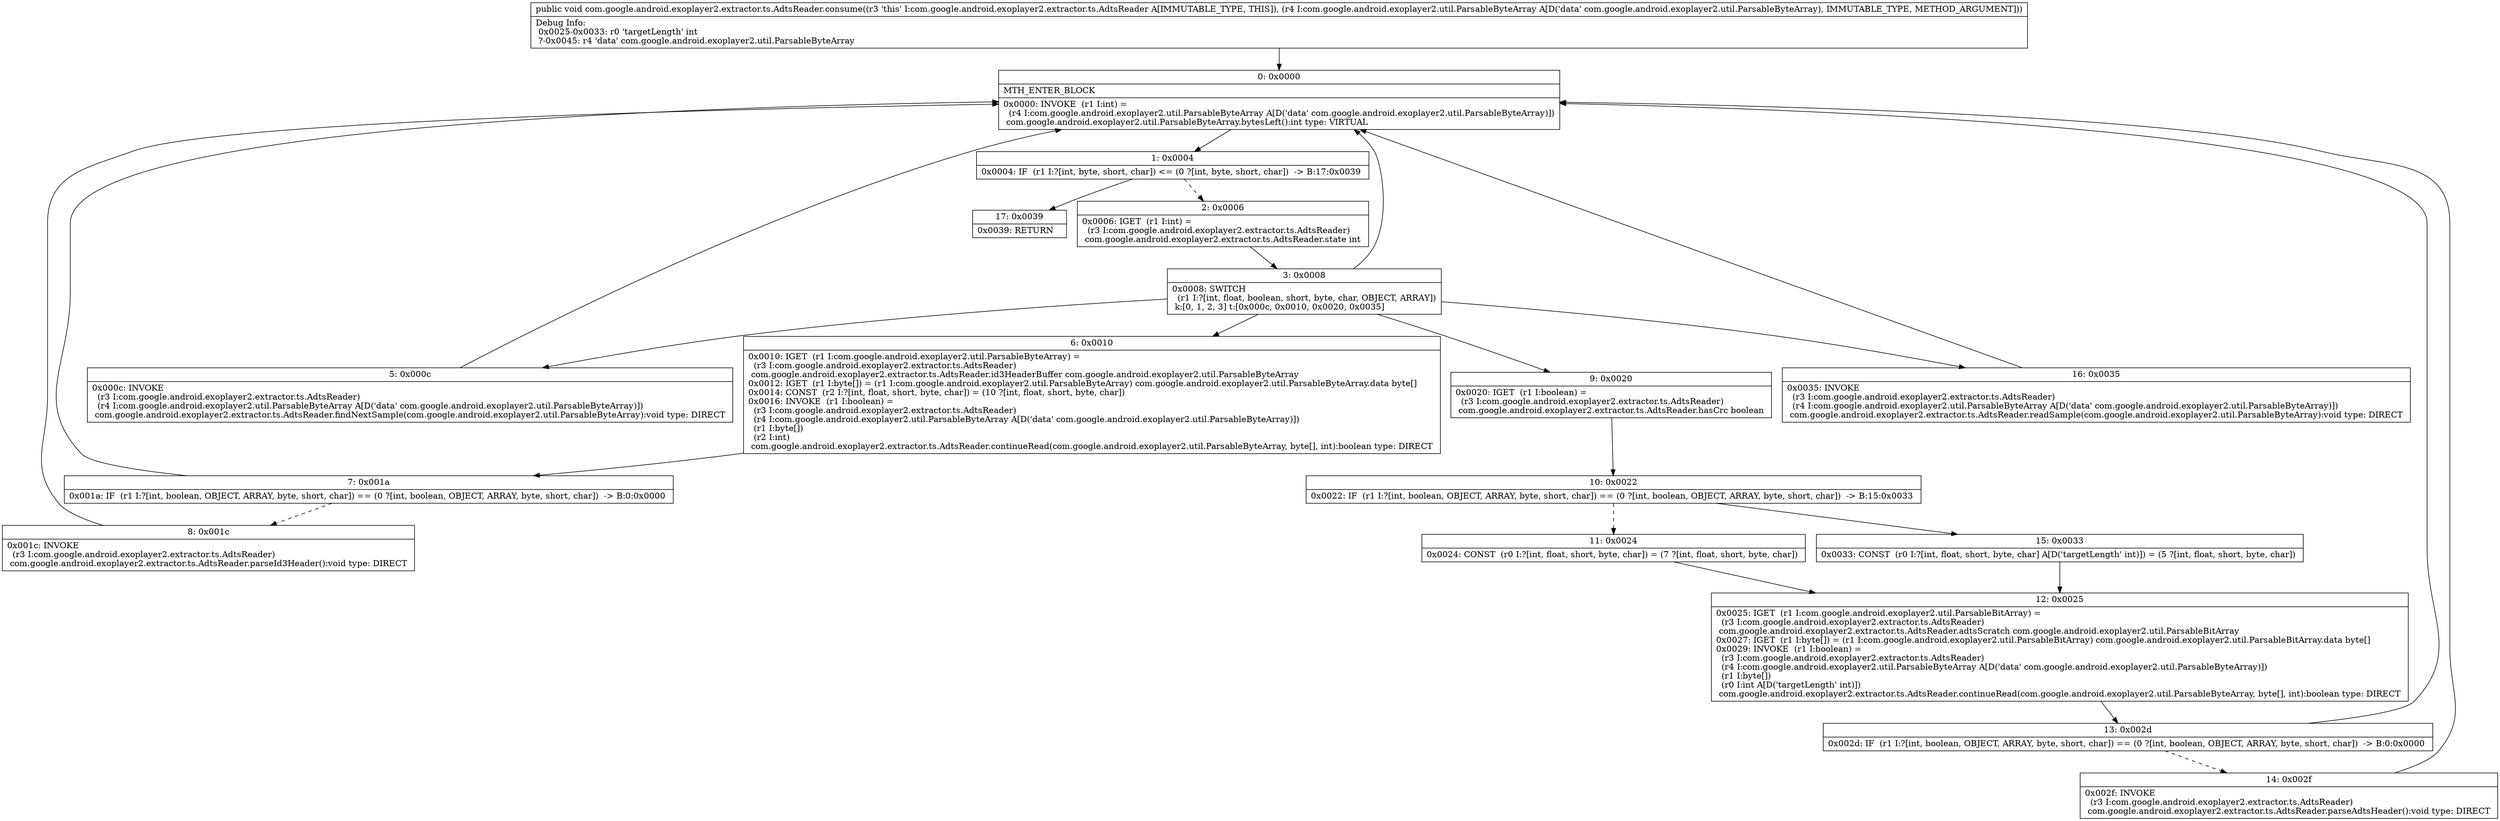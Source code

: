 digraph "CFG forcom.google.android.exoplayer2.extractor.ts.AdtsReader.consume(Lcom\/google\/android\/exoplayer2\/util\/ParsableByteArray;)V" {
Node_0 [shape=record,label="{0\:\ 0x0000|MTH_ENTER_BLOCK\l|0x0000: INVOKE  (r1 I:int) = \l  (r4 I:com.google.android.exoplayer2.util.ParsableByteArray A[D('data' com.google.android.exoplayer2.util.ParsableByteArray)])\l com.google.android.exoplayer2.util.ParsableByteArray.bytesLeft():int type: VIRTUAL \l}"];
Node_1 [shape=record,label="{1\:\ 0x0004|0x0004: IF  (r1 I:?[int, byte, short, char]) \<= (0 ?[int, byte, short, char])  \-\> B:17:0x0039 \l}"];
Node_2 [shape=record,label="{2\:\ 0x0006|0x0006: IGET  (r1 I:int) = \l  (r3 I:com.google.android.exoplayer2.extractor.ts.AdtsReader)\l com.google.android.exoplayer2.extractor.ts.AdtsReader.state int \l}"];
Node_3 [shape=record,label="{3\:\ 0x0008|0x0008: SWITCH  \l  (r1 I:?[int, float, boolean, short, byte, char, OBJECT, ARRAY])\l k:[0, 1, 2, 3] t:[0x000c, 0x0010, 0x0020, 0x0035] \l}"];
Node_5 [shape=record,label="{5\:\ 0x000c|0x000c: INVOKE  \l  (r3 I:com.google.android.exoplayer2.extractor.ts.AdtsReader)\l  (r4 I:com.google.android.exoplayer2.util.ParsableByteArray A[D('data' com.google.android.exoplayer2.util.ParsableByteArray)])\l com.google.android.exoplayer2.extractor.ts.AdtsReader.findNextSample(com.google.android.exoplayer2.util.ParsableByteArray):void type: DIRECT \l}"];
Node_6 [shape=record,label="{6\:\ 0x0010|0x0010: IGET  (r1 I:com.google.android.exoplayer2.util.ParsableByteArray) = \l  (r3 I:com.google.android.exoplayer2.extractor.ts.AdtsReader)\l com.google.android.exoplayer2.extractor.ts.AdtsReader.id3HeaderBuffer com.google.android.exoplayer2.util.ParsableByteArray \l0x0012: IGET  (r1 I:byte[]) = (r1 I:com.google.android.exoplayer2.util.ParsableByteArray) com.google.android.exoplayer2.util.ParsableByteArray.data byte[] \l0x0014: CONST  (r2 I:?[int, float, short, byte, char]) = (10 ?[int, float, short, byte, char]) \l0x0016: INVOKE  (r1 I:boolean) = \l  (r3 I:com.google.android.exoplayer2.extractor.ts.AdtsReader)\l  (r4 I:com.google.android.exoplayer2.util.ParsableByteArray A[D('data' com.google.android.exoplayer2.util.ParsableByteArray)])\l  (r1 I:byte[])\l  (r2 I:int)\l com.google.android.exoplayer2.extractor.ts.AdtsReader.continueRead(com.google.android.exoplayer2.util.ParsableByteArray, byte[], int):boolean type: DIRECT \l}"];
Node_7 [shape=record,label="{7\:\ 0x001a|0x001a: IF  (r1 I:?[int, boolean, OBJECT, ARRAY, byte, short, char]) == (0 ?[int, boolean, OBJECT, ARRAY, byte, short, char])  \-\> B:0:0x0000 \l}"];
Node_8 [shape=record,label="{8\:\ 0x001c|0x001c: INVOKE  \l  (r3 I:com.google.android.exoplayer2.extractor.ts.AdtsReader)\l com.google.android.exoplayer2.extractor.ts.AdtsReader.parseId3Header():void type: DIRECT \l}"];
Node_9 [shape=record,label="{9\:\ 0x0020|0x0020: IGET  (r1 I:boolean) = \l  (r3 I:com.google.android.exoplayer2.extractor.ts.AdtsReader)\l com.google.android.exoplayer2.extractor.ts.AdtsReader.hasCrc boolean \l}"];
Node_10 [shape=record,label="{10\:\ 0x0022|0x0022: IF  (r1 I:?[int, boolean, OBJECT, ARRAY, byte, short, char]) == (0 ?[int, boolean, OBJECT, ARRAY, byte, short, char])  \-\> B:15:0x0033 \l}"];
Node_11 [shape=record,label="{11\:\ 0x0024|0x0024: CONST  (r0 I:?[int, float, short, byte, char]) = (7 ?[int, float, short, byte, char]) \l}"];
Node_12 [shape=record,label="{12\:\ 0x0025|0x0025: IGET  (r1 I:com.google.android.exoplayer2.util.ParsableBitArray) = \l  (r3 I:com.google.android.exoplayer2.extractor.ts.AdtsReader)\l com.google.android.exoplayer2.extractor.ts.AdtsReader.adtsScratch com.google.android.exoplayer2.util.ParsableBitArray \l0x0027: IGET  (r1 I:byte[]) = (r1 I:com.google.android.exoplayer2.util.ParsableBitArray) com.google.android.exoplayer2.util.ParsableBitArray.data byte[] \l0x0029: INVOKE  (r1 I:boolean) = \l  (r3 I:com.google.android.exoplayer2.extractor.ts.AdtsReader)\l  (r4 I:com.google.android.exoplayer2.util.ParsableByteArray A[D('data' com.google.android.exoplayer2.util.ParsableByteArray)])\l  (r1 I:byte[])\l  (r0 I:int A[D('targetLength' int)])\l com.google.android.exoplayer2.extractor.ts.AdtsReader.continueRead(com.google.android.exoplayer2.util.ParsableByteArray, byte[], int):boolean type: DIRECT \l}"];
Node_13 [shape=record,label="{13\:\ 0x002d|0x002d: IF  (r1 I:?[int, boolean, OBJECT, ARRAY, byte, short, char]) == (0 ?[int, boolean, OBJECT, ARRAY, byte, short, char])  \-\> B:0:0x0000 \l}"];
Node_14 [shape=record,label="{14\:\ 0x002f|0x002f: INVOKE  \l  (r3 I:com.google.android.exoplayer2.extractor.ts.AdtsReader)\l com.google.android.exoplayer2.extractor.ts.AdtsReader.parseAdtsHeader():void type: DIRECT \l}"];
Node_15 [shape=record,label="{15\:\ 0x0033|0x0033: CONST  (r0 I:?[int, float, short, byte, char] A[D('targetLength' int)]) = (5 ?[int, float, short, byte, char]) \l}"];
Node_16 [shape=record,label="{16\:\ 0x0035|0x0035: INVOKE  \l  (r3 I:com.google.android.exoplayer2.extractor.ts.AdtsReader)\l  (r4 I:com.google.android.exoplayer2.util.ParsableByteArray A[D('data' com.google.android.exoplayer2.util.ParsableByteArray)])\l com.google.android.exoplayer2.extractor.ts.AdtsReader.readSample(com.google.android.exoplayer2.util.ParsableByteArray):void type: DIRECT \l}"];
Node_17 [shape=record,label="{17\:\ 0x0039|0x0039: RETURN   \l}"];
MethodNode[shape=record,label="{public void com.google.android.exoplayer2.extractor.ts.AdtsReader.consume((r3 'this' I:com.google.android.exoplayer2.extractor.ts.AdtsReader A[IMMUTABLE_TYPE, THIS]), (r4 I:com.google.android.exoplayer2.util.ParsableByteArray A[D('data' com.google.android.exoplayer2.util.ParsableByteArray), IMMUTABLE_TYPE, METHOD_ARGUMENT]))  | Debug Info:\l  0x0025\-0x0033: r0 'targetLength' int\l  ?\-0x0045: r4 'data' com.google.android.exoplayer2.util.ParsableByteArray\l}"];
MethodNode -> Node_0;
Node_0 -> Node_1;
Node_1 -> Node_2[style=dashed];
Node_1 -> Node_17;
Node_2 -> Node_3;
Node_3 -> Node_5;
Node_3 -> Node_6;
Node_3 -> Node_9;
Node_3 -> Node_16;
Node_3 -> Node_0;
Node_5 -> Node_0;
Node_6 -> Node_7;
Node_7 -> Node_0;
Node_7 -> Node_8[style=dashed];
Node_8 -> Node_0;
Node_9 -> Node_10;
Node_10 -> Node_11[style=dashed];
Node_10 -> Node_15;
Node_11 -> Node_12;
Node_12 -> Node_13;
Node_13 -> Node_0;
Node_13 -> Node_14[style=dashed];
Node_14 -> Node_0;
Node_15 -> Node_12;
Node_16 -> Node_0;
}

